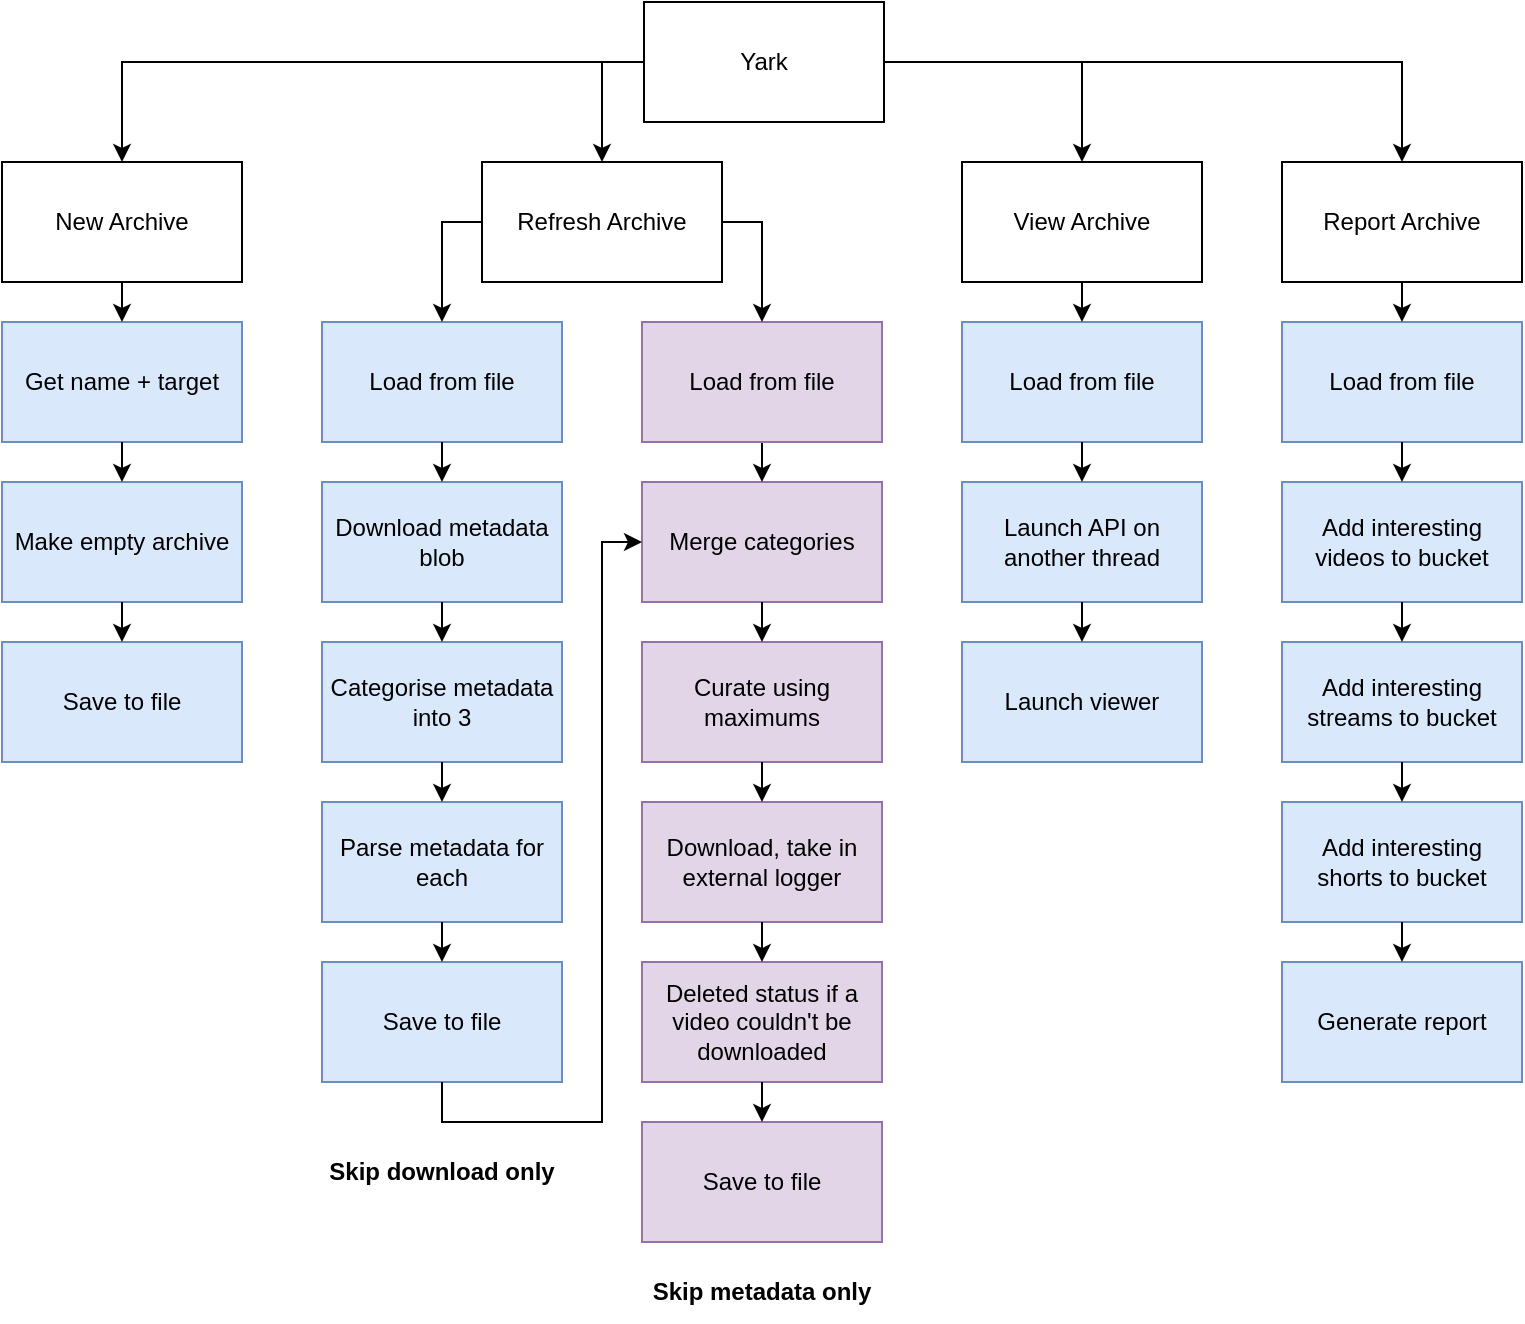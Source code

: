 <mxfile version="20.8.11" type="device"><diagram name="Page-1" id="tkwtmS5oVSkWOoKScORv"><mxGraphModel dx="2120" dy="1127" grid="1" gridSize="10" guides="1" tooltips="1" connect="1" arrows="1" fold="1" page="1" pageScale="1" pageWidth="827" pageHeight="1169" math="0" shadow="0"><root><mxCell id="0"/><mxCell id="1" parent="0"/><mxCell id="4V2axoBy5_4HqFHhs_v3-29" value="" style="group" vertex="1" connectable="0" parent="1"><mxGeometry x="193" y="100" width="280" height="580" as="geometry"/></mxCell><mxCell id="4V2axoBy5_4HqFHhs_v3-1" value="Load from file" style="rounded=0;whiteSpace=wrap;html=1;fillColor=#dae8fc;strokeColor=#6c8ebf;" vertex="1" parent="4V2axoBy5_4HqFHhs_v3-29"><mxGeometry y="80" width="120" height="60" as="geometry"/></mxCell><mxCell id="4V2axoBy5_4HqFHhs_v3-2" value="Download metadata blob" style="rounded=0;whiteSpace=wrap;html=1;fillColor=#dae8fc;strokeColor=#6c8ebf;" vertex="1" parent="4V2axoBy5_4HqFHhs_v3-29"><mxGeometry y="160" width="120" height="60" as="geometry"/></mxCell><mxCell id="4V2axoBy5_4HqFHhs_v3-6" style="edgeStyle=orthogonalEdgeStyle;rounded=0;orthogonalLoop=1;jettySize=auto;html=1;exitX=0.5;exitY=1;exitDx=0;exitDy=0;entryX=0.5;entryY=0;entryDx=0;entryDy=0;" edge="1" parent="4V2axoBy5_4HqFHhs_v3-29" source="4V2axoBy5_4HqFHhs_v3-1" target="4V2axoBy5_4HqFHhs_v3-2"><mxGeometry relative="1" as="geometry"/></mxCell><mxCell id="4V2axoBy5_4HqFHhs_v3-3" value="Categorise metadata into 3" style="rounded=0;whiteSpace=wrap;html=1;fillColor=#dae8fc;strokeColor=#6c8ebf;" vertex="1" parent="4V2axoBy5_4HqFHhs_v3-29"><mxGeometry y="240" width="120" height="60" as="geometry"/></mxCell><mxCell id="4V2axoBy5_4HqFHhs_v3-7" style="edgeStyle=orthogonalEdgeStyle;rounded=0;orthogonalLoop=1;jettySize=auto;html=1;exitX=0.5;exitY=1;exitDx=0;exitDy=0;entryX=0.5;entryY=0;entryDx=0;entryDy=0;" edge="1" parent="4V2axoBy5_4HqFHhs_v3-29" source="4V2axoBy5_4HqFHhs_v3-2" target="4V2axoBy5_4HqFHhs_v3-3"><mxGeometry relative="1" as="geometry"/></mxCell><mxCell id="4V2axoBy5_4HqFHhs_v3-4" value="Parse metadata for each" style="rounded=0;whiteSpace=wrap;html=1;fillColor=#dae8fc;strokeColor=#6c8ebf;" vertex="1" parent="4V2axoBy5_4HqFHhs_v3-29"><mxGeometry y="320" width="120" height="60" as="geometry"/></mxCell><mxCell id="4V2axoBy5_4HqFHhs_v3-8" style="edgeStyle=orthogonalEdgeStyle;rounded=0;orthogonalLoop=1;jettySize=auto;html=1;exitX=0.5;exitY=1;exitDx=0;exitDy=0;entryX=0.5;entryY=0;entryDx=0;entryDy=0;" edge="1" parent="4V2axoBy5_4HqFHhs_v3-29" source="4V2axoBy5_4HqFHhs_v3-3" target="4V2axoBy5_4HqFHhs_v3-4"><mxGeometry relative="1" as="geometry"/></mxCell><mxCell id="4V2axoBy5_4HqFHhs_v3-5" value="Save to file" style="rounded=0;whiteSpace=wrap;html=1;fillColor=#dae8fc;strokeColor=#6c8ebf;" vertex="1" parent="4V2axoBy5_4HqFHhs_v3-29"><mxGeometry y="400" width="120" height="60" as="geometry"/></mxCell><mxCell id="4V2axoBy5_4HqFHhs_v3-9" style="edgeStyle=orthogonalEdgeStyle;rounded=0;orthogonalLoop=1;jettySize=auto;html=1;exitX=0.5;exitY=1;exitDx=0;exitDy=0;entryX=0.5;entryY=0;entryDx=0;entryDy=0;" edge="1" parent="4V2axoBy5_4HqFHhs_v3-29" source="4V2axoBy5_4HqFHhs_v3-4" target="4V2axoBy5_4HqFHhs_v3-5"><mxGeometry relative="1" as="geometry"/></mxCell><mxCell id="4V2axoBy5_4HqFHhs_v3-10" value="Merge categories" style="rounded=0;whiteSpace=wrap;html=1;fillColor=#e1d5e7;strokeColor=#9673a6;" vertex="1" parent="4V2axoBy5_4HqFHhs_v3-29"><mxGeometry x="160" y="160" width="120" height="60" as="geometry"/></mxCell><mxCell id="4V2axoBy5_4HqFHhs_v3-11" style="edgeStyle=orthogonalEdgeStyle;rounded=0;orthogonalLoop=1;jettySize=auto;html=1;exitX=0.5;exitY=1;exitDx=0;exitDy=0;entryX=0;entryY=0.5;entryDx=0;entryDy=0;" edge="1" parent="4V2axoBy5_4HqFHhs_v3-29" source="4V2axoBy5_4HqFHhs_v3-5" target="4V2axoBy5_4HqFHhs_v3-10"><mxGeometry relative="1" as="geometry"/></mxCell><mxCell id="4V2axoBy5_4HqFHhs_v3-12" value="Curate using maximums" style="rounded=0;whiteSpace=wrap;html=1;fillColor=#e1d5e7;strokeColor=#9673a6;" vertex="1" parent="4V2axoBy5_4HqFHhs_v3-29"><mxGeometry x="160" y="240" width="120" height="60" as="geometry"/></mxCell><mxCell id="4V2axoBy5_4HqFHhs_v3-14" style="edgeStyle=orthogonalEdgeStyle;rounded=0;orthogonalLoop=1;jettySize=auto;html=1;exitX=0.5;exitY=1;exitDx=0;exitDy=0;entryX=0.5;entryY=0;entryDx=0;entryDy=0;" edge="1" parent="4V2axoBy5_4HqFHhs_v3-29" source="4V2axoBy5_4HqFHhs_v3-10" target="4V2axoBy5_4HqFHhs_v3-12"><mxGeometry relative="1" as="geometry"/></mxCell><mxCell id="4V2axoBy5_4HqFHhs_v3-13" value="Download, take in external logger" style="rounded=0;whiteSpace=wrap;html=1;fillColor=#e1d5e7;strokeColor=#9673a6;" vertex="1" parent="4V2axoBy5_4HqFHhs_v3-29"><mxGeometry x="160" y="320" width="120" height="60" as="geometry"/></mxCell><mxCell id="4V2axoBy5_4HqFHhs_v3-15" style="edgeStyle=orthogonalEdgeStyle;rounded=0;orthogonalLoop=1;jettySize=auto;html=1;exitX=0.5;exitY=1;exitDx=0;exitDy=0;entryX=0.5;entryY=0;entryDx=0;entryDy=0;" edge="1" parent="4V2axoBy5_4HqFHhs_v3-29" source="4V2axoBy5_4HqFHhs_v3-12" target="4V2axoBy5_4HqFHhs_v3-13"><mxGeometry relative="1" as="geometry"/></mxCell><mxCell id="4V2axoBy5_4HqFHhs_v3-16" value="Deleted status if a video couldn't be downloaded" style="rounded=0;whiteSpace=wrap;html=1;fillColor=#e1d5e7;strokeColor=#9673a6;" vertex="1" parent="4V2axoBy5_4HqFHhs_v3-29"><mxGeometry x="160" y="400" width="120" height="60" as="geometry"/></mxCell><mxCell id="4V2axoBy5_4HqFHhs_v3-18" style="edgeStyle=orthogonalEdgeStyle;rounded=0;orthogonalLoop=1;jettySize=auto;html=1;exitX=0.5;exitY=1;exitDx=0;exitDy=0;entryX=0.5;entryY=0;entryDx=0;entryDy=0;" edge="1" parent="4V2axoBy5_4HqFHhs_v3-29" source="4V2axoBy5_4HqFHhs_v3-13" target="4V2axoBy5_4HqFHhs_v3-16"><mxGeometry relative="1" as="geometry"/></mxCell><mxCell id="4V2axoBy5_4HqFHhs_v3-17" value="Save to file" style="rounded=0;whiteSpace=wrap;html=1;fillColor=#e1d5e7;strokeColor=#9673a6;" vertex="1" parent="4V2axoBy5_4HqFHhs_v3-29"><mxGeometry x="160" y="480" width="120" height="60" as="geometry"/></mxCell><mxCell id="4V2axoBy5_4HqFHhs_v3-19" style="edgeStyle=orthogonalEdgeStyle;rounded=0;orthogonalLoop=1;jettySize=auto;html=1;exitX=0.5;exitY=1;exitDx=0;exitDy=0;entryX=0.5;entryY=0;entryDx=0;entryDy=0;" edge="1" parent="4V2axoBy5_4HqFHhs_v3-29" source="4V2axoBy5_4HqFHhs_v3-16" target="4V2axoBy5_4HqFHhs_v3-17"><mxGeometry relative="1" as="geometry"/></mxCell><mxCell id="4V2axoBy5_4HqFHhs_v3-21" style="edgeStyle=orthogonalEdgeStyle;rounded=0;orthogonalLoop=1;jettySize=auto;html=1;exitX=0.5;exitY=1;exitDx=0;exitDy=0;entryX=0.5;entryY=0;entryDx=0;entryDy=0;" edge="1" parent="4V2axoBy5_4HqFHhs_v3-29" source="4V2axoBy5_4HqFHhs_v3-20" target="4V2axoBy5_4HqFHhs_v3-10"><mxGeometry relative="1" as="geometry"/></mxCell><mxCell id="4V2axoBy5_4HqFHhs_v3-20" value="Load from file" style="rounded=0;whiteSpace=wrap;html=1;fillColor=#e1d5e7;strokeColor=#9673a6;" vertex="1" parent="4V2axoBy5_4HqFHhs_v3-29"><mxGeometry x="160" y="80" width="120" height="60" as="geometry"/></mxCell><mxCell id="4V2axoBy5_4HqFHhs_v3-24" style="edgeStyle=orthogonalEdgeStyle;rounded=0;orthogonalLoop=1;jettySize=auto;html=1;exitX=0;exitY=0.5;exitDx=0;exitDy=0;entryX=0.5;entryY=0;entryDx=0;entryDy=0;" edge="1" parent="4V2axoBy5_4HqFHhs_v3-29" source="4V2axoBy5_4HqFHhs_v3-22" target="4V2axoBy5_4HqFHhs_v3-1"><mxGeometry relative="1" as="geometry"/></mxCell><mxCell id="4V2axoBy5_4HqFHhs_v3-25" style="edgeStyle=orthogonalEdgeStyle;rounded=0;orthogonalLoop=1;jettySize=auto;html=1;exitX=1;exitY=0.5;exitDx=0;exitDy=0;entryX=0.5;entryY=0;entryDx=0;entryDy=0;" edge="1" parent="4V2axoBy5_4HqFHhs_v3-29" source="4V2axoBy5_4HqFHhs_v3-22" target="4V2axoBy5_4HqFHhs_v3-20"><mxGeometry relative="1" as="geometry"/></mxCell><mxCell id="4V2axoBy5_4HqFHhs_v3-22" value="Refresh Archive" style="rounded=0;whiteSpace=wrap;html=1;" vertex="1" parent="4V2axoBy5_4HqFHhs_v3-29"><mxGeometry x="80" width="120" height="60" as="geometry"/></mxCell><mxCell id="4V2axoBy5_4HqFHhs_v3-26" value="Skip download only" style="text;html=1;strokeColor=none;fillColor=none;align=center;verticalAlign=middle;whiteSpace=wrap;rounded=0;fontStyle=1" vertex="1" parent="4V2axoBy5_4HqFHhs_v3-29"><mxGeometry y="490" width="120" height="30" as="geometry"/></mxCell><mxCell id="4V2axoBy5_4HqFHhs_v3-27" value="Skip metadata only" style="text;html=1;strokeColor=none;fillColor=none;align=center;verticalAlign=middle;whiteSpace=wrap;rounded=0;fontStyle=1" vertex="1" parent="4V2axoBy5_4HqFHhs_v3-29"><mxGeometry x="160" y="550" width="120" height="30" as="geometry"/></mxCell><mxCell id="4V2axoBy5_4HqFHhs_v3-62" style="edgeStyle=orthogonalEdgeStyle;rounded=0;orthogonalLoop=1;jettySize=auto;html=1;exitX=0;exitY=0.5;exitDx=0;exitDy=0;entryX=0.5;entryY=0;entryDx=0;entryDy=0;" edge="1" parent="1" source="4V2axoBy5_4HqFHhs_v3-55" target="4V2axoBy5_4HqFHhs_v3-30"><mxGeometry relative="1" as="geometry"/></mxCell><mxCell id="4V2axoBy5_4HqFHhs_v3-63" style="edgeStyle=orthogonalEdgeStyle;rounded=0;orthogonalLoop=1;jettySize=auto;html=1;exitX=0;exitY=0.5;exitDx=0;exitDy=0;entryX=0.5;entryY=0;entryDx=0;entryDy=0;" edge="1" parent="1" source="4V2axoBy5_4HqFHhs_v3-55" target="4V2axoBy5_4HqFHhs_v3-22"><mxGeometry relative="1" as="geometry"/></mxCell><mxCell id="4V2axoBy5_4HqFHhs_v3-64" style="edgeStyle=orthogonalEdgeStyle;rounded=0;orthogonalLoop=1;jettySize=auto;html=1;exitX=1;exitY=0.5;exitDx=0;exitDy=0;entryX=0.5;entryY=0;entryDx=0;entryDy=0;" edge="1" parent="1" source="4V2axoBy5_4HqFHhs_v3-55" target="4V2axoBy5_4HqFHhs_v3-37"><mxGeometry relative="1" as="geometry"/></mxCell><mxCell id="4V2axoBy5_4HqFHhs_v3-65" style="edgeStyle=orthogonalEdgeStyle;rounded=0;orthogonalLoop=1;jettySize=auto;html=1;exitX=1;exitY=0.5;exitDx=0;exitDy=0;entryX=0.5;entryY=0;entryDx=0;entryDy=0;" edge="1" parent="1" source="4V2axoBy5_4HqFHhs_v3-55" target="4V2axoBy5_4HqFHhs_v3-44"><mxGeometry relative="1" as="geometry"/></mxCell><mxCell id="4V2axoBy5_4HqFHhs_v3-55" value="Yark" style="rounded=0;whiteSpace=wrap;html=1;" vertex="1" parent="1"><mxGeometry x="354" y="20" width="120" height="60" as="geometry"/></mxCell><mxCell id="4V2axoBy5_4HqFHhs_v3-56" value="" style="group" vertex="1" connectable="0" parent="1"><mxGeometry x="673" y="100" width="120" height="460" as="geometry"/></mxCell><mxCell id="4V2axoBy5_4HqFHhs_v3-44" value="Report Archive" style="rounded=0;whiteSpace=wrap;html=1;" vertex="1" parent="4V2axoBy5_4HqFHhs_v3-56"><mxGeometry width="120" height="60" as="geometry"/></mxCell><mxCell id="4V2axoBy5_4HqFHhs_v3-45" value="Load from file" style="rounded=0;whiteSpace=wrap;html=1;fillColor=#dae8fc;strokeColor=#6c8ebf;" vertex="1" parent="4V2axoBy5_4HqFHhs_v3-56"><mxGeometry y="80" width="120" height="60" as="geometry"/></mxCell><mxCell id="4V2axoBy5_4HqFHhs_v3-50" style="edgeStyle=orthogonalEdgeStyle;rounded=0;orthogonalLoop=1;jettySize=auto;html=1;exitX=0.5;exitY=1;exitDx=0;exitDy=0;entryX=0.5;entryY=0;entryDx=0;entryDy=0;" edge="1" parent="4V2axoBy5_4HqFHhs_v3-56" source="4V2axoBy5_4HqFHhs_v3-44" target="4V2axoBy5_4HqFHhs_v3-45"><mxGeometry relative="1" as="geometry"/></mxCell><mxCell id="4V2axoBy5_4HqFHhs_v3-46" value="&lt;div&gt;Add interesting&lt;/div&gt;&lt;div&gt;videos to bucket&lt;br&gt;&lt;/div&gt;" style="rounded=0;whiteSpace=wrap;html=1;fillColor=#dae8fc;strokeColor=#6c8ebf;" vertex="1" parent="4V2axoBy5_4HqFHhs_v3-56"><mxGeometry y="160" width="120" height="60" as="geometry"/></mxCell><mxCell id="4V2axoBy5_4HqFHhs_v3-51" style="edgeStyle=orthogonalEdgeStyle;rounded=0;orthogonalLoop=1;jettySize=auto;html=1;exitX=0.5;exitY=1;exitDx=0;exitDy=0;entryX=0.5;entryY=0;entryDx=0;entryDy=0;" edge="1" parent="4V2axoBy5_4HqFHhs_v3-56" source="4V2axoBy5_4HqFHhs_v3-45" target="4V2axoBy5_4HqFHhs_v3-46"><mxGeometry relative="1" as="geometry"/></mxCell><mxCell id="4V2axoBy5_4HqFHhs_v3-47" value="&lt;div&gt;Add interesting&lt;/div&gt;&lt;div&gt;streams to bucket&lt;br&gt;&lt;/div&gt;" style="rounded=0;whiteSpace=wrap;html=1;fillColor=#dae8fc;strokeColor=#6c8ebf;" vertex="1" parent="4V2axoBy5_4HqFHhs_v3-56"><mxGeometry y="240" width="120" height="60" as="geometry"/></mxCell><mxCell id="4V2axoBy5_4HqFHhs_v3-52" style="edgeStyle=orthogonalEdgeStyle;rounded=0;orthogonalLoop=1;jettySize=auto;html=1;exitX=0.5;exitY=1;exitDx=0;exitDy=0;entryX=0.5;entryY=0;entryDx=0;entryDy=0;" edge="1" parent="4V2axoBy5_4HqFHhs_v3-56" source="4V2axoBy5_4HqFHhs_v3-46" target="4V2axoBy5_4HqFHhs_v3-47"><mxGeometry relative="1" as="geometry"/></mxCell><mxCell id="4V2axoBy5_4HqFHhs_v3-48" value="&lt;div&gt;Add interesting&lt;/div&gt;&lt;div&gt;shorts to bucket&lt;br&gt;&lt;/div&gt;" style="rounded=0;whiteSpace=wrap;html=1;fillColor=#dae8fc;strokeColor=#6c8ebf;" vertex="1" parent="4V2axoBy5_4HqFHhs_v3-56"><mxGeometry y="320" width="120" height="60" as="geometry"/></mxCell><mxCell id="4V2axoBy5_4HqFHhs_v3-53" style="edgeStyle=orthogonalEdgeStyle;rounded=0;orthogonalLoop=1;jettySize=auto;html=1;exitX=0.5;exitY=1;exitDx=0;exitDy=0;entryX=0.5;entryY=0;entryDx=0;entryDy=0;" edge="1" parent="4V2axoBy5_4HqFHhs_v3-56" source="4V2axoBy5_4HqFHhs_v3-47" target="4V2axoBy5_4HqFHhs_v3-48"><mxGeometry relative="1" as="geometry"/></mxCell><mxCell id="4V2axoBy5_4HqFHhs_v3-49" value="Generate report" style="rounded=0;whiteSpace=wrap;html=1;fillColor=#dae8fc;strokeColor=#6c8ebf;" vertex="1" parent="4V2axoBy5_4HqFHhs_v3-56"><mxGeometry y="400" width="120" height="60" as="geometry"/></mxCell><mxCell id="4V2axoBy5_4HqFHhs_v3-54" style="edgeStyle=orthogonalEdgeStyle;rounded=0;orthogonalLoop=1;jettySize=auto;html=1;exitX=0.5;exitY=1;exitDx=0;exitDy=0;entryX=0.5;entryY=0;entryDx=0;entryDy=0;" edge="1" parent="4V2axoBy5_4HqFHhs_v3-56" source="4V2axoBy5_4HqFHhs_v3-48" target="4V2axoBy5_4HqFHhs_v3-49"><mxGeometry relative="1" as="geometry"/></mxCell><mxCell id="4V2axoBy5_4HqFHhs_v3-57" value="" style="group" vertex="1" connectable="0" parent="1"><mxGeometry x="513" y="100" width="120" height="300" as="geometry"/></mxCell><mxCell id="4V2axoBy5_4HqFHhs_v3-37" value="View Archive" style="rounded=0;whiteSpace=wrap;html=1;" vertex="1" parent="4V2axoBy5_4HqFHhs_v3-57"><mxGeometry width="120" height="60" as="geometry"/></mxCell><mxCell id="4V2axoBy5_4HqFHhs_v3-38" value="Load from file" style="rounded=0;whiteSpace=wrap;html=1;fillColor=#dae8fc;strokeColor=#6c8ebf;" vertex="1" parent="4V2axoBy5_4HqFHhs_v3-57"><mxGeometry y="80" width="120" height="60" as="geometry"/></mxCell><mxCell id="4V2axoBy5_4HqFHhs_v3-41" style="edgeStyle=orthogonalEdgeStyle;rounded=0;orthogonalLoop=1;jettySize=auto;html=1;exitX=0.5;exitY=1;exitDx=0;exitDy=0;entryX=0.5;entryY=0;entryDx=0;entryDy=0;" edge="1" parent="4V2axoBy5_4HqFHhs_v3-57" source="4V2axoBy5_4HqFHhs_v3-37" target="4V2axoBy5_4HqFHhs_v3-38"><mxGeometry relative="1" as="geometry"/></mxCell><mxCell id="4V2axoBy5_4HqFHhs_v3-39" value="Launch API on another thread" style="rounded=0;whiteSpace=wrap;html=1;fillColor=#dae8fc;strokeColor=#6c8ebf;" vertex="1" parent="4V2axoBy5_4HqFHhs_v3-57"><mxGeometry y="160" width="120" height="60" as="geometry"/></mxCell><mxCell id="4V2axoBy5_4HqFHhs_v3-42" style="edgeStyle=orthogonalEdgeStyle;rounded=0;orthogonalLoop=1;jettySize=auto;html=1;exitX=0.5;exitY=1;exitDx=0;exitDy=0;entryX=0.5;entryY=0;entryDx=0;entryDy=0;" edge="1" parent="4V2axoBy5_4HqFHhs_v3-57" source="4V2axoBy5_4HqFHhs_v3-38" target="4V2axoBy5_4HqFHhs_v3-39"><mxGeometry relative="1" as="geometry"/></mxCell><mxCell id="4V2axoBy5_4HqFHhs_v3-40" value="Launch viewer" style="rounded=0;whiteSpace=wrap;html=1;fillColor=#dae8fc;strokeColor=#6c8ebf;" vertex="1" parent="4V2axoBy5_4HqFHhs_v3-57"><mxGeometry y="240" width="120" height="60" as="geometry"/></mxCell><mxCell id="4V2axoBy5_4HqFHhs_v3-43" style="edgeStyle=orthogonalEdgeStyle;rounded=0;orthogonalLoop=1;jettySize=auto;html=1;exitX=0.5;exitY=1;exitDx=0;exitDy=0;entryX=0.5;entryY=0;entryDx=0;entryDy=0;" edge="1" parent="4V2axoBy5_4HqFHhs_v3-57" source="4V2axoBy5_4HqFHhs_v3-39" target="4V2axoBy5_4HqFHhs_v3-40"><mxGeometry relative="1" as="geometry"/></mxCell><mxCell id="4V2axoBy5_4HqFHhs_v3-58" value="" style="group" vertex="1" connectable="0" parent="1"><mxGeometry x="33" y="100" width="120" height="300" as="geometry"/></mxCell><mxCell id="4V2axoBy5_4HqFHhs_v3-30" value="New Archive" style="rounded=0;whiteSpace=wrap;html=1;" vertex="1" parent="4V2axoBy5_4HqFHhs_v3-58"><mxGeometry width="120" height="60" as="geometry"/></mxCell><mxCell id="4V2axoBy5_4HqFHhs_v3-31" value="Get name + target" style="rounded=0;whiteSpace=wrap;html=1;fillColor=#dae8fc;strokeColor=#6c8ebf;" vertex="1" parent="4V2axoBy5_4HqFHhs_v3-58"><mxGeometry y="80" width="120" height="60" as="geometry"/></mxCell><mxCell id="4V2axoBy5_4HqFHhs_v3-34" style="edgeStyle=orthogonalEdgeStyle;rounded=0;orthogonalLoop=1;jettySize=auto;html=1;exitX=0.5;exitY=1;exitDx=0;exitDy=0;entryX=0.5;entryY=0;entryDx=0;entryDy=0;" edge="1" parent="4V2axoBy5_4HqFHhs_v3-58" source="4V2axoBy5_4HqFHhs_v3-30" target="4V2axoBy5_4HqFHhs_v3-31"><mxGeometry relative="1" as="geometry"/></mxCell><mxCell id="4V2axoBy5_4HqFHhs_v3-32" value="Make empty archive" style="rounded=0;whiteSpace=wrap;html=1;fillColor=#dae8fc;strokeColor=#6c8ebf;" vertex="1" parent="4V2axoBy5_4HqFHhs_v3-58"><mxGeometry y="160" width="120" height="60" as="geometry"/></mxCell><mxCell id="4V2axoBy5_4HqFHhs_v3-35" style="edgeStyle=orthogonalEdgeStyle;rounded=0;orthogonalLoop=1;jettySize=auto;html=1;exitX=0.5;exitY=1;exitDx=0;exitDy=0;entryX=0.5;entryY=0;entryDx=0;entryDy=0;" edge="1" parent="4V2axoBy5_4HqFHhs_v3-58" source="4V2axoBy5_4HqFHhs_v3-31" target="4V2axoBy5_4HqFHhs_v3-32"><mxGeometry relative="1" as="geometry"/></mxCell><mxCell id="4V2axoBy5_4HqFHhs_v3-33" value="Save to file" style="rounded=0;whiteSpace=wrap;html=1;fillColor=#dae8fc;strokeColor=#6c8ebf;" vertex="1" parent="4V2axoBy5_4HqFHhs_v3-58"><mxGeometry y="240" width="120" height="60" as="geometry"/></mxCell><mxCell id="4V2axoBy5_4HqFHhs_v3-36" style="edgeStyle=orthogonalEdgeStyle;rounded=0;orthogonalLoop=1;jettySize=auto;html=1;exitX=0.5;exitY=1;exitDx=0;exitDy=0;entryX=0.5;entryY=0;entryDx=0;entryDy=0;" edge="1" parent="4V2axoBy5_4HqFHhs_v3-58" source="4V2axoBy5_4HqFHhs_v3-32" target="4V2axoBy5_4HqFHhs_v3-33"><mxGeometry relative="1" as="geometry"/></mxCell></root></mxGraphModel></diagram></mxfile>